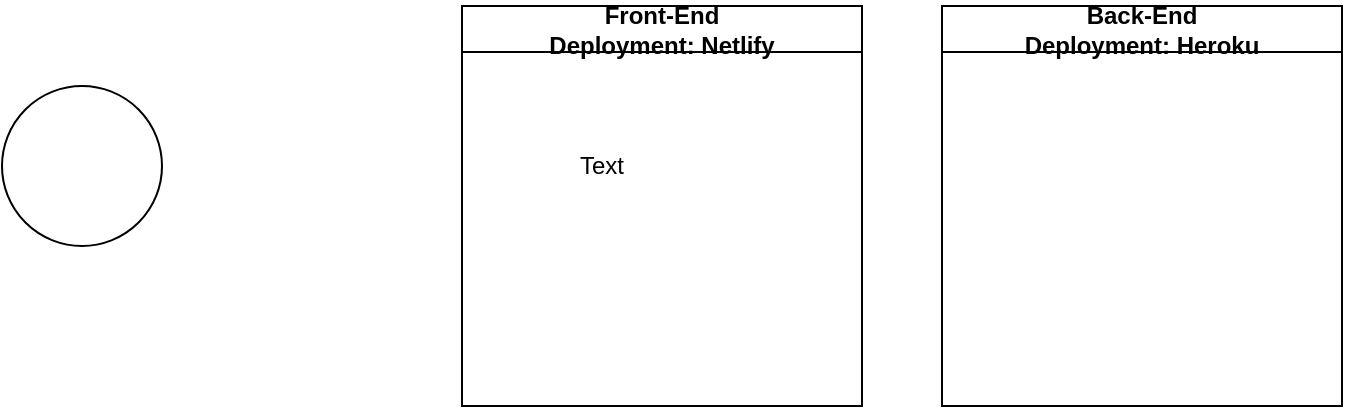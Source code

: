 <mxfile version="21.6.6" type="device">
  <diagram name="Page-1" id="NZlHyGEqTslk1zjSbQB2">
    <mxGraphModel dx="1386" dy="789" grid="1" gridSize="10" guides="1" tooltips="1" connect="1" arrows="1" fold="1" page="1" pageScale="1" pageWidth="850" pageHeight="1100" math="0" shadow="0">
      <root>
        <mxCell id="0" />
        <mxCell id="1" parent="0" />
        <mxCell id="5Chd8O9vzAeCgjVA3019-1" value="" style="ellipse;whiteSpace=wrap;html=1;aspect=fixed;" vertex="1" parent="1">
          <mxGeometry x="10" y="280" width="80" height="80" as="geometry" />
        </mxCell>
        <mxCell id="5Chd8O9vzAeCgjVA3019-2" value="Front-End&lt;br&gt;Deployment: Netlify" style="swimlane;whiteSpace=wrap;html=1;" vertex="1" parent="1">
          <mxGeometry x="240" y="240" width="200" height="200" as="geometry">
            <mxRectangle x="240" y="240" width="140" height="30" as="alternateBounds" />
          </mxGeometry>
        </mxCell>
        <mxCell id="5Chd8O9vzAeCgjVA3019-5" value="Text" style="text;html=1;strokeColor=none;fillColor=none;align=center;verticalAlign=middle;whiteSpace=wrap;rounded=0;" vertex="1" parent="5Chd8O9vzAeCgjVA3019-2">
          <mxGeometry x="40" y="65" width="60" height="30" as="geometry" />
        </mxCell>
        <mxCell id="5Chd8O9vzAeCgjVA3019-3" value="Back-End&lt;br&gt;Deployment: Heroku" style="swimlane;whiteSpace=wrap;html=1;" vertex="1" parent="1">
          <mxGeometry x="480" y="240" width="200" height="200" as="geometry" />
        </mxCell>
      </root>
    </mxGraphModel>
  </diagram>
</mxfile>
